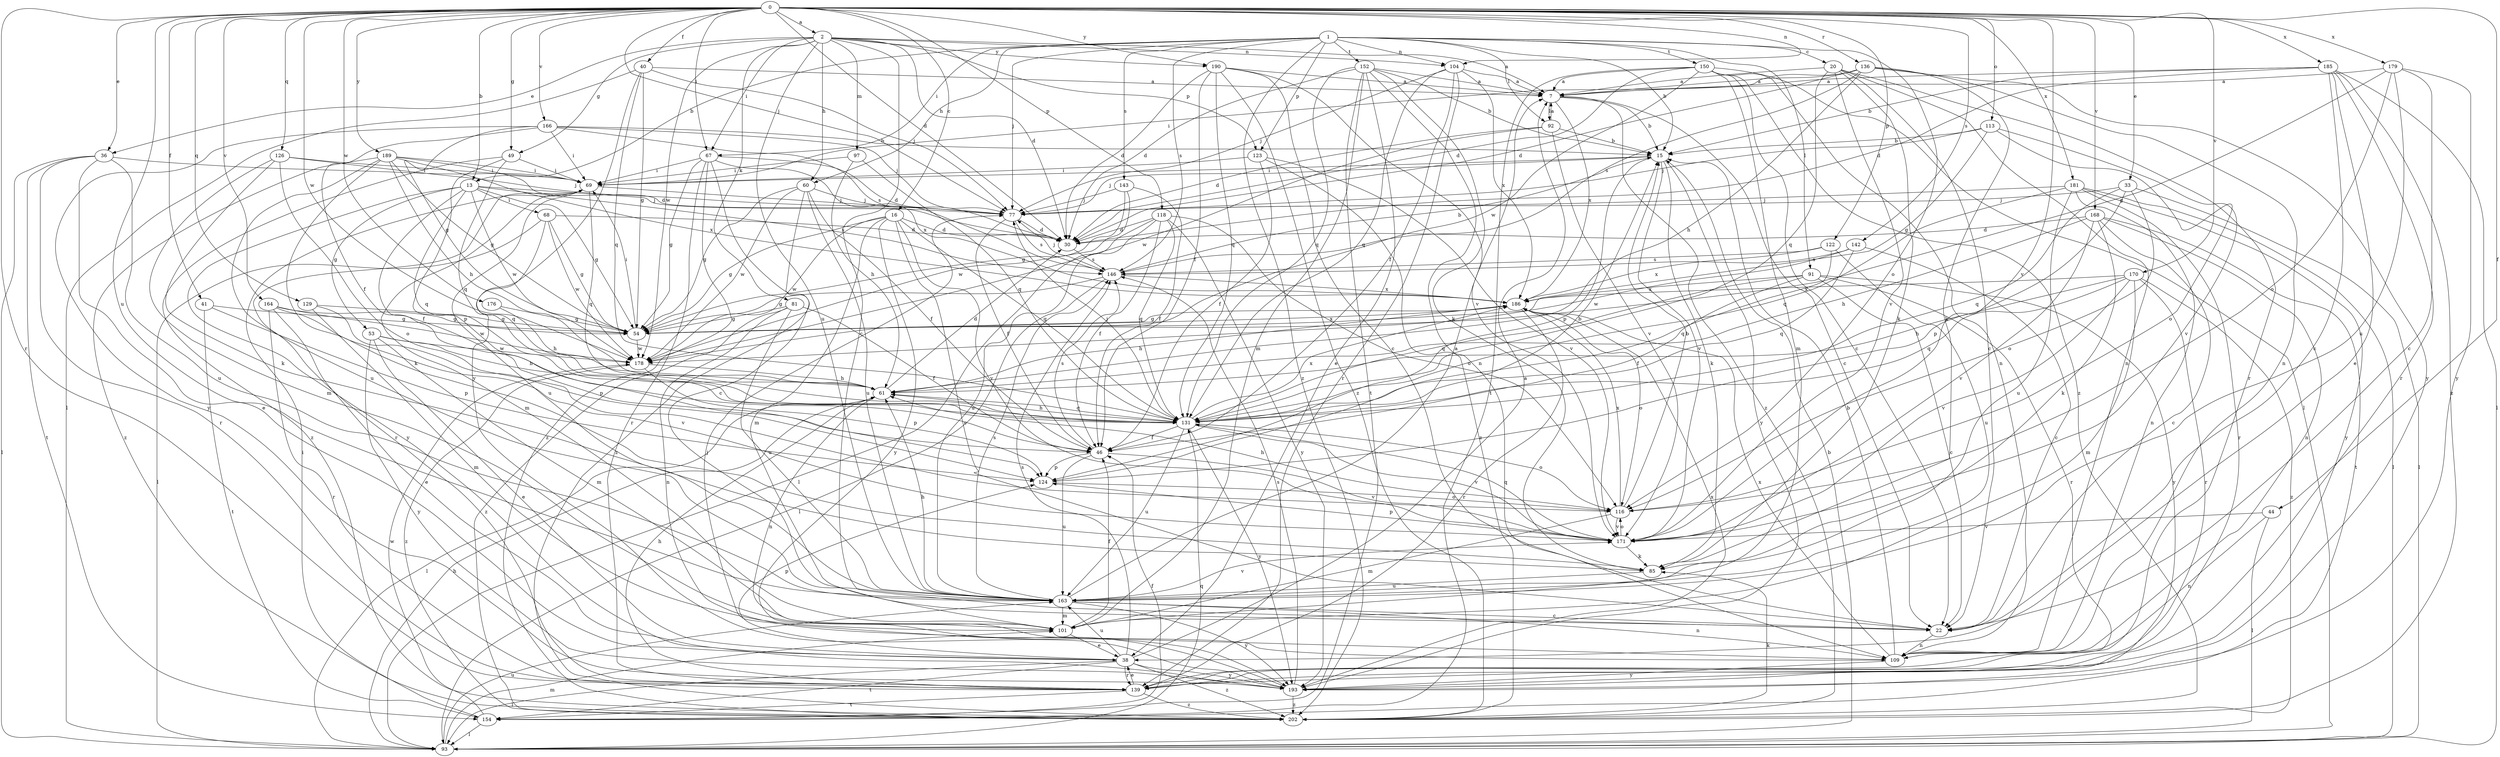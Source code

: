 strict digraph  {
0;
1;
2;
7;
13;
15;
16;
20;
22;
30;
33;
36;
38;
40;
41;
44;
46;
49;
53;
54;
60;
61;
67;
68;
69;
77;
81;
85;
91;
92;
93;
97;
101;
104;
109;
113;
116;
118;
122;
123;
124;
126;
129;
131;
136;
139;
142;
143;
146;
150;
152;
154;
163;
164;
166;
168;
170;
171;
176;
178;
179;
181;
185;
186;
189;
190;
193;
202;
0 -> 2  [label=a];
0 -> 13  [label=b];
0 -> 16  [label=c];
0 -> 30  [label=d];
0 -> 33  [label=e];
0 -> 36  [label=e];
0 -> 40  [label=f];
0 -> 41  [label=f];
0 -> 44  [label=f];
0 -> 49  [label=g];
0 -> 67  [label=i];
0 -> 77  [label=j];
0 -> 104  [label=n];
0 -> 113  [label=o];
0 -> 118  [label=p];
0 -> 122  [label=p];
0 -> 126  [label=q];
0 -> 129  [label=q];
0 -> 136  [label=r];
0 -> 139  [label=r];
0 -> 142  [label=s];
0 -> 163  [label=u];
0 -> 164  [label=v];
0 -> 166  [label=v];
0 -> 168  [label=v];
0 -> 170  [label=v];
0 -> 171  [label=v];
0 -> 176  [label=w];
0 -> 178  [label=w];
0 -> 179  [label=x];
0 -> 181  [label=x];
0 -> 185  [label=x];
0 -> 189  [label=y];
0 -> 190  [label=y];
1 -> 13  [label=b];
1 -> 15  [label=b];
1 -> 20  [label=c];
1 -> 60  [label=h];
1 -> 67  [label=i];
1 -> 77  [label=j];
1 -> 91  [label=l];
1 -> 92  [label=l];
1 -> 104  [label=n];
1 -> 116  [label=o];
1 -> 123  [label=p];
1 -> 143  [label=s];
1 -> 146  [label=s];
1 -> 150  [label=t];
1 -> 152  [label=t];
1 -> 202  [label=z];
2 -> 7  [label=a];
2 -> 22  [label=c];
2 -> 30  [label=d];
2 -> 36  [label=e];
2 -> 49  [label=g];
2 -> 60  [label=h];
2 -> 67  [label=i];
2 -> 81  [label=k];
2 -> 97  [label=m];
2 -> 104  [label=n];
2 -> 123  [label=p];
2 -> 163  [label=u];
2 -> 178  [label=w];
2 -> 190  [label=y];
7 -> 15  [label=b];
7 -> 22  [label=c];
7 -> 92  [label=l];
7 -> 186  [label=x];
7 -> 202  [label=z];
13 -> 46  [label=f];
13 -> 53  [label=g];
13 -> 54  [label=g];
13 -> 68  [label=i];
13 -> 77  [label=j];
13 -> 131  [label=q];
13 -> 146  [label=s];
13 -> 178  [label=w];
13 -> 193  [label=y];
15 -> 69  [label=i];
15 -> 77  [label=j];
15 -> 85  [label=k];
15 -> 124  [label=p];
15 -> 171  [label=v];
15 -> 193  [label=y];
16 -> 22  [label=c];
16 -> 30  [label=d];
16 -> 54  [label=g];
16 -> 101  [label=m];
16 -> 131  [label=q];
16 -> 171  [label=v];
16 -> 178  [label=w];
16 -> 193  [label=y];
20 -> 7  [label=a];
20 -> 22  [label=c];
20 -> 85  [label=k];
20 -> 109  [label=n];
20 -> 131  [label=q];
20 -> 139  [label=r];
20 -> 171  [label=v];
22 -> 109  [label=n];
30 -> 146  [label=s];
33 -> 77  [label=j];
33 -> 93  [label=l];
33 -> 116  [label=o];
33 -> 124  [label=p];
33 -> 131  [label=q];
36 -> 38  [label=e];
36 -> 69  [label=i];
36 -> 93  [label=l];
36 -> 139  [label=r];
36 -> 154  [label=t];
36 -> 163  [label=u];
38 -> 7  [label=a];
38 -> 93  [label=l];
38 -> 124  [label=p];
38 -> 139  [label=r];
38 -> 146  [label=s];
38 -> 154  [label=t];
38 -> 163  [label=u];
38 -> 193  [label=y];
38 -> 202  [label=z];
40 -> 7  [label=a];
40 -> 54  [label=g];
40 -> 77  [label=j];
40 -> 93  [label=l];
40 -> 131  [label=q];
40 -> 193  [label=y];
41 -> 54  [label=g];
41 -> 124  [label=p];
41 -> 154  [label=t];
44 -> 93  [label=l];
44 -> 109  [label=n];
44 -> 171  [label=v];
46 -> 124  [label=p];
46 -> 146  [label=s];
46 -> 163  [label=u];
46 -> 171  [label=v];
49 -> 69  [label=i];
49 -> 124  [label=p];
49 -> 131  [label=q];
49 -> 202  [label=z];
53 -> 38  [label=e];
53 -> 61  [label=h];
53 -> 101  [label=m];
53 -> 178  [label=w];
53 -> 193  [label=y];
54 -> 69  [label=i];
54 -> 178  [label=w];
54 -> 186  [label=x];
60 -> 46  [label=f];
60 -> 54  [label=g];
60 -> 77  [label=j];
60 -> 163  [label=u];
60 -> 178  [label=w];
60 -> 202  [label=z];
61 -> 30  [label=d];
61 -> 93  [label=l];
61 -> 109  [label=n];
61 -> 131  [label=q];
67 -> 22  [label=c];
67 -> 30  [label=d];
67 -> 54  [label=g];
67 -> 69  [label=i];
67 -> 139  [label=r];
67 -> 186  [label=x];
67 -> 202  [label=z];
68 -> 30  [label=d];
68 -> 54  [label=g];
68 -> 93  [label=l];
68 -> 131  [label=q];
68 -> 178  [label=w];
69 -> 77  [label=j];
69 -> 101  [label=m];
69 -> 131  [label=q];
69 -> 139  [label=r];
69 -> 163  [label=u];
77 -> 30  [label=d];
77 -> 46  [label=f];
77 -> 146  [label=s];
81 -> 46  [label=f];
81 -> 54  [label=g];
81 -> 109  [label=n];
81 -> 163  [label=u];
81 -> 202  [label=z];
85 -> 163  [label=u];
91 -> 22  [label=c];
91 -> 46  [label=f];
91 -> 131  [label=q];
91 -> 139  [label=r];
91 -> 186  [label=x];
91 -> 193  [label=y];
92 -> 7  [label=a];
92 -> 15  [label=b];
92 -> 30  [label=d];
92 -> 171  [label=v];
92 -> 178  [label=w];
93 -> 15  [label=b];
93 -> 61  [label=h];
93 -> 101  [label=m];
93 -> 131  [label=q];
93 -> 163  [label=u];
97 -> 61  [label=h];
97 -> 69  [label=i];
97 -> 131  [label=q];
101 -> 38  [label=e];
101 -> 46  [label=f];
104 -> 7  [label=a];
104 -> 46  [label=f];
104 -> 77  [label=j];
104 -> 131  [label=q];
104 -> 139  [label=r];
104 -> 186  [label=x];
109 -> 15  [label=b];
109 -> 186  [label=x];
109 -> 193  [label=y];
113 -> 15  [label=b];
113 -> 54  [label=g];
113 -> 77  [label=j];
113 -> 116  [label=o];
113 -> 171  [label=v];
116 -> 15  [label=b];
116 -> 61  [label=h];
116 -> 101  [label=m];
116 -> 171  [label=v];
116 -> 186  [label=x];
118 -> 30  [label=d];
118 -> 46  [label=f];
118 -> 93  [label=l];
118 -> 116  [label=o];
118 -> 131  [label=q];
118 -> 163  [label=u];
118 -> 193  [label=y];
122 -> 131  [label=q];
122 -> 146  [label=s];
122 -> 163  [label=u];
122 -> 186  [label=x];
123 -> 46  [label=f];
123 -> 69  [label=i];
123 -> 171  [label=v];
123 -> 202  [label=z];
124 -> 15  [label=b];
124 -> 116  [label=o];
126 -> 69  [label=i];
126 -> 77  [label=j];
126 -> 85  [label=k];
126 -> 101  [label=m];
126 -> 116  [label=o];
129 -> 54  [label=g];
129 -> 101  [label=m];
129 -> 124  [label=p];
131 -> 46  [label=f];
131 -> 61  [label=h];
131 -> 77  [label=j];
131 -> 116  [label=o];
131 -> 163  [label=u];
131 -> 171  [label=v];
131 -> 186  [label=x];
131 -> 193  [label=y];
136 -> 7  [label=a];
136 -> 30  [label=d];
136 -> 61  [label=h];
136 -> 69  [label=i];
136 -> 85  [label=k];
136 -> 109  [label=n];
136 -> 146  [label=s];
136 -> 193  [label=y];
139 -> 38  [label=e];
139 -> 61  [label=h];
139 -> 154  [label=t];
139 -> 202  [label=z];
142 -> 22  [label=c];
142 -> 131  [label=q];
142 -> 146  [label=s];
142 -> 178  [label=w];
143 -> 46  [label=f];
143 -> 54  [label=g];
143 -> 77  [label=j];
143 -> 178  [label=w];
146 -> 15  [label=b];
146 -> 54  [label=g];
146 -> 77  [label=j];
146 -> 93  [label=l];
146 -> 186  [label=x];
150 -> 7  [label=a];
150 -> 22  [label=c];
150 -> 30  [label=d];
150 -> 93  [label=l];
150 -> 101  [label=m];
150 -> 109  [label=n];
150 -> 154  [label=t];
150 -> 178  [label=w];
150 -> 202  [label=z];
152 -> 7  [label=a];
152 -> 15  [label=b];
152 -> 30  [label=d];
152 -> 38  [label=e];
152 -> 85  [label=k];
152 -> 101  [label=m];
152 -> 109  [label=n];
152 -> 131  [label=q];
152 -> 154  [label=t];
154 -> 46  [label=f];
154 -> 69  [label=i];
154 -> 93  [label=l];
154 -> 178  [label=w];
163 -> 7  [label=a];
163 -> 22  [label=c];
163 -> 61  [label=h];
163 -> 101  [label=m];
163 -> 109  [label=n];
163 -> 146  [label=s];
163 -> 171  [label=v];
163 -> 193  [label=y];
164 -> 38  [label=e];
164 -> 54  [label=g];
164 -> 139  [label=r];
164 -> 171  [label=v];
164 -> 178  [label=w];
166 -> 15  [label=b];
166 -> 46  [label=f];
166 -> 54  [label=g];
166 -> 69  [label=i];
166 -> 77  [label=j];
166 -> 146  [label=s];
166 -> 193  [label=y];
168 -> 22  [label=c];
168 -> 30  [label=d];
168 -> 61  [label=h];
168 -> 85  [label=k];
168 -> 109  [label=n];
168 -> 154  [label=t];
168 -> 171  [label=v];
170 -> 61  [label=h];
170 -> 101  [label=m];
170 -> 131  [label=q];
170 -> 139  [label=r];
170 -> 171  [label=v];
170 -> 186  [label=x];
170 -> 202  [label=z];
171 -> 85  [label=k];
171 -> 116  [label=o];
171 -> 124  [label=p];
171 -> 131  [label=q];
176 -> 54  [label=g];
176 -> 61  [label=h];
178 -> 61  [label=h];
178 -> 124  [label=p];
178 -> 202  [label=z];
179 -> 7  [label=a];
179 -> 22  [label=c];
179 -> 54  [label=g];
179 -> 116  [label=o];
179 -> 163  [label=u];
179 -> 193  [label=y];
181 -> 77  [label=j];
181 -> 93  [label=l];
181 -> 109  [label=n];
181 -> 131  [label=q];
181 -> 139  [label=r];
181 -> 163  [label=u];
181 -> 193  [label=y];
185 -> 7  [label=a];
185 -> 15  [label=b];
185 -> 22  [label=c];
185 -> 30  [label=d];
185 -> 38  [label=e];
185 -> 93  [label=l];
185 -> 139  [label=r];
185 -> 202  [label=z];
186 -> 54  [label=g];
186 -> 61  [label=h];
186 -> 116  [label=o];
186 -> 139  [label=r];
189 -> 30  [label=d];
189 -> 54  [label=g];
189 -> 61  [label=h];
189 -> 69  [label=i];
189 -> 85  [label=k];
189 -> 163  [label=u];
189 -> 186  [label=x];
189 -> 202  [label=z];
190 -> 7  [label=a];
190 -> 22  [label=c];
190 -> 30  [label=d];
190 -> 46  [label=f];
190 -> 131  [label=q];
190 -> 171  [label=v];
190 -> 202  [label=z];
193 -> 77  [label=j];
193 -> 146  [label=s];
193 -> 186  [label=x];
193 -> 202  [label=z];
202 -> 85  [label=k];
}
